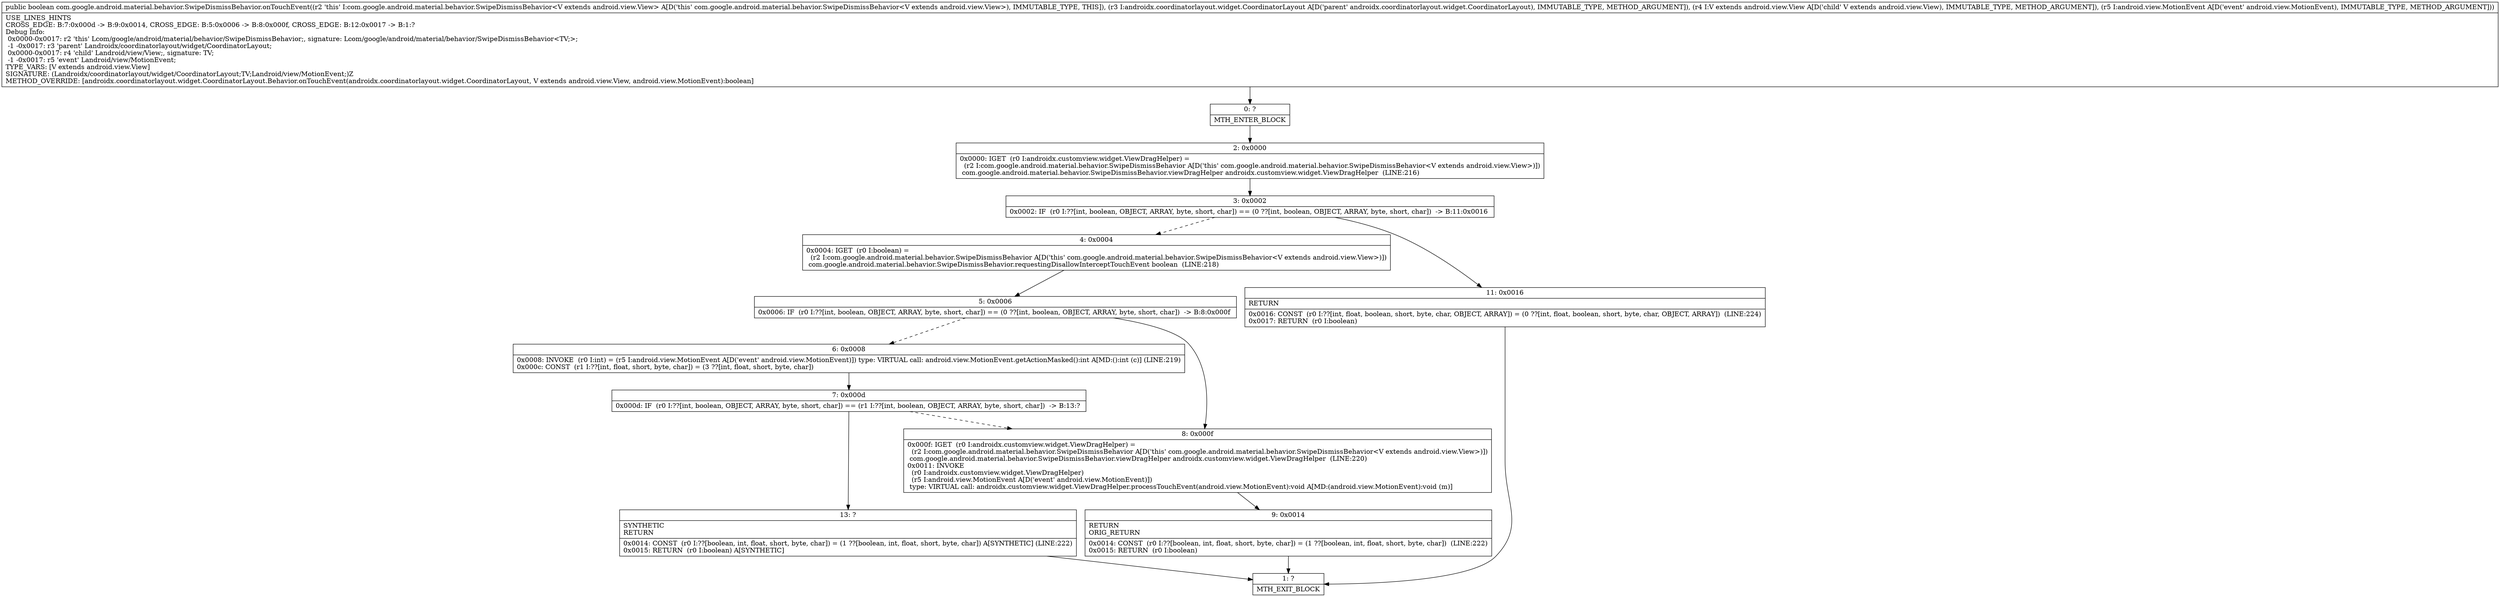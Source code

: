 digraph "CFG forcom.google.android.material.behavior.SwipeDismissBehavior.onTouchEvent(Landroidx\/coordinatorlayout\/widget\/CoordinatorLayout;Landroid\/view\/View;Landroid\/view\/MotionEvent;)Z" {
Node_0 [shape=record,label="{0\:\ ?|MTH_ENTER_BLOCK\l}"];
Node_2 [shape=record,label="{2\:\ 0x0000|0x0000: IGET  (r0 I:androidx.customview.widget.ViewDragHelper) = \l  (r2 I:com.google.android.material.behavior.SwipeDismissBehavior A[D('this' com.google.android.material.behavior.SwipeDismissBehavior\<V extends android.view.View\>)])\l com.google.android.material.behavior.SwipeDismissBehavior.viewDragHelper androidx.customview.widget.ViewDragHelper  (LINE:216)\l}"];
Node_3 [shape=record,label="{3\:\ 0x0002|0x0002: IF  (r0 I:??[int, boolean, OBJECT, ARRAY, byte, short, char]) == (0 ??[int, boolean, OBJECT, ARRAY, byte, short, char])  \-\> B:11:0x0016 \l}"];
Node_4 [shape=record,label="{4\:\ 0x0004|0x0004: IGET  (r0 I:boolean) = \l  (r2 I:com.google.android.material.behavior.SwipeDismissBehavior A[D('this' com.google.android.material.behavior.SwipeDismissBehavior\<V extends android.view.View\>)])\l com.google.android.material.behavior.SwipeDismissBehavior.requestingDisallowInterceptTouchEvent boolean  (LINE:218)\l}"];
Node_5 [shape=record,label="{5\:\ 0x0006|0x0006: IF  (r0 I:??[int, boolean, OBJECT, ARRAY, byte, short, char]) == (0 ??[int, boolean, OBJECT, ARRAY, byte, short, char])  \-\> B:8:0x000f \l}"];
Node_6 [shape=record,label="{6\:\ 0x0008|0x0008: INVOKE  (r0 I:int) = (r5 I:android.view.MotionEvent A[D('event' android.view.MotionEvent)]) type: VIRTUAL call: android.view.MotionEvent.getActionMasked():int A[MD:():int (c)] (LINE:219)\l0x000c: CONST  (r1 I:??[int, float, short, byte, char]) = (3 ??[int, float, short, byte, char]) \l}"];
Node_7 [shape=record,label="{7\:\ 0x000d|0x000d: IF  (r0 I:??[int, boolean, OBJECT, ARRAY, byte, short, char]) == (r1 I:??[int, boolean, OBJECT, ARRAY, byte, short, char])  \-\> B:13:? \l}"];
Node_13 [shape=record,label="{13\:\ ?|SYNTHETIC\lRETURN\l|0x0014: CONST  (r0 I:??[boolean, int, float, short, byte, char]) = (1 ??[boolean, int, float, short, byte, char]) A[SYNTHETIC] (LINE:222)\l0x0015: RETURN  (r0 I:boolean) A[SYNTHETIC]\l}"];
Node_1 [shape=record,label="{1\:\ ?|MTH_EXIT_BLOCK\l}"];
Node_8 [shape=record,label="{8\:\ 0x000f|0x000f: IGET  (r0 I:androidx.customview.widget.ViewDragHelper) = \l  (r2 I:com.google.android.material.behavior.SwipeDismissBehavior A[D('this' com.google.android.material.behavior.SwipeDismissBehavior\<V extends android.view.View\>)])\l com.google.android.material.behavior.SwipeDismissBehavior.viewDragHelper androidx.customview.widget.ViewDragHelper  (LINE:220)\l0x0011: INVOKE  \l  (r0 I:androidx.customview.widget.ViewDragHelper)\l  (r5 I:android.view.MotionEvent A[D('event' android.view.MotionEvent)])\l type: VIRTUAL call: androidx.customview.widget.ViewDragHelper.processTouchEvent(android.view.MotionEvent):void A[MD:(android.view.MotionEvent):void (m)]\l}"];
Node_9 [shape=record,label="{9\:\ 0x0014|RETURN\lORIG_RETURN\l|0x0014: CONST  (r0 I:??[boolean, int, float, short, byte, char]) = (1 ??[boolean, int, float, short, byte, char])  (LINE:222)\l0x0015: RETURN  (r0 I:boolean) \l}"];
Node_11 [shape=record,label="{11\:\ 0x0016|RETURN\l|0x0016: CONST  (r0 I:??[int, float, boolean, short, byte, char, OBJECT, ARRAY]) = (0 ??[int, float, boolean, short, byte, char, OBJECT, ARRAY])  (LINE:224)\l0x0017: RETURN  (r0 I:boolean) \l}"];
MethodNode[shape=record,label="{public boolean com.google.android.material.behavior.SwipeDismissBehavior.onTouchEvent((r2 'this' I:com.google.android.material.behavior.SwipeDismissBehavior\<V extends android.view.View\> A[D('this' com.google.android.material.behavior.SwipeDismissBehavior\<V extends android.view.View\>), IMMUTABLE_TYPE, THIS]), (r3 I:androidx.coordinatorlayout.widget.CoordinatorLayout A[D('parent' androidx.coordinatorlayout.widget.CoordinatorLayout), IMMUTABLE_TYPE, METHOD_ARGUMENT]), (r4 I:V extends android.view.View A[D('child' V extends android.view.View), IMMUTABLE_TYPE, METHOD_ARGUMENT]), (r5 I:android.view.MotionEvent A[D('event' android.view.MotionEvent), IMMUTABLE_TYPE, METHOD_ARGUMENT]))  | USE_LINES_HINTS\lCROSS_EDGE: B:7:0x000d \-\> B:9:0x0014, CROSS_EDGE: B:5:0x0006 \-\> B:8:0x000f, CROSS_EDGE: B:12:0x0017 \-\> B:1:?\lDebug Info:\l  0x0000\-0x0017: r2 'this' Lcom\/google\/android\/material\/behavior\/SwipeDismissBehavior;, signature: Lcom\/google\/android\/material\/behavior\/SwipeDismissBehavior\<TV;\>;\l  \-1 \-0x0017: r3 'parent' Landroidx\/coordinatorlayout\/widget\/CoordinatorLayout;\l  0x0000\-0x0017: r4 'child' Landroid\/view\/View;, signature: TV;\l  \-1 \-0x0017: r5 'event' Landroid\/view\/MotionEvent;\lTYPE_VARS: [V extends android.view.View]\lSIGNATURE: (Landroidx\/coordinatorlayout\/widget\/CoordinatorLayout;TV;Landroid\/view\/MotionEvent;)Z\lMETHOD_OVERRIDE: [androidx.coordinatorlayout.widget.CoordinatorLayout.Behavior.onTouchEvent(androidx.coordinatorlayout.widget.CoordinatorLayout, V extends android.view.View, android.view.MotionEvent):boolean]\l}"];
MethodNode -> Node_0;Node_0 -> Node_2;
Node_2 -> Node_3;
Node_3 -> Node_4[style=dashed];
Node_3 -> Node_11;
Node_4 -> Node_5;
Node_5 -> Node_6[style=dashed];
Node_5 -> Node_8;
Node_6 -> Node_7;
Node_7 -> Node_8[style=dashed];
Node_7 -> Node_13;
Node_13 -> Node_1;
Node_8 -> Node_9;
Node_9 -> Node_1;
Node_11 -> Node_1;
}

